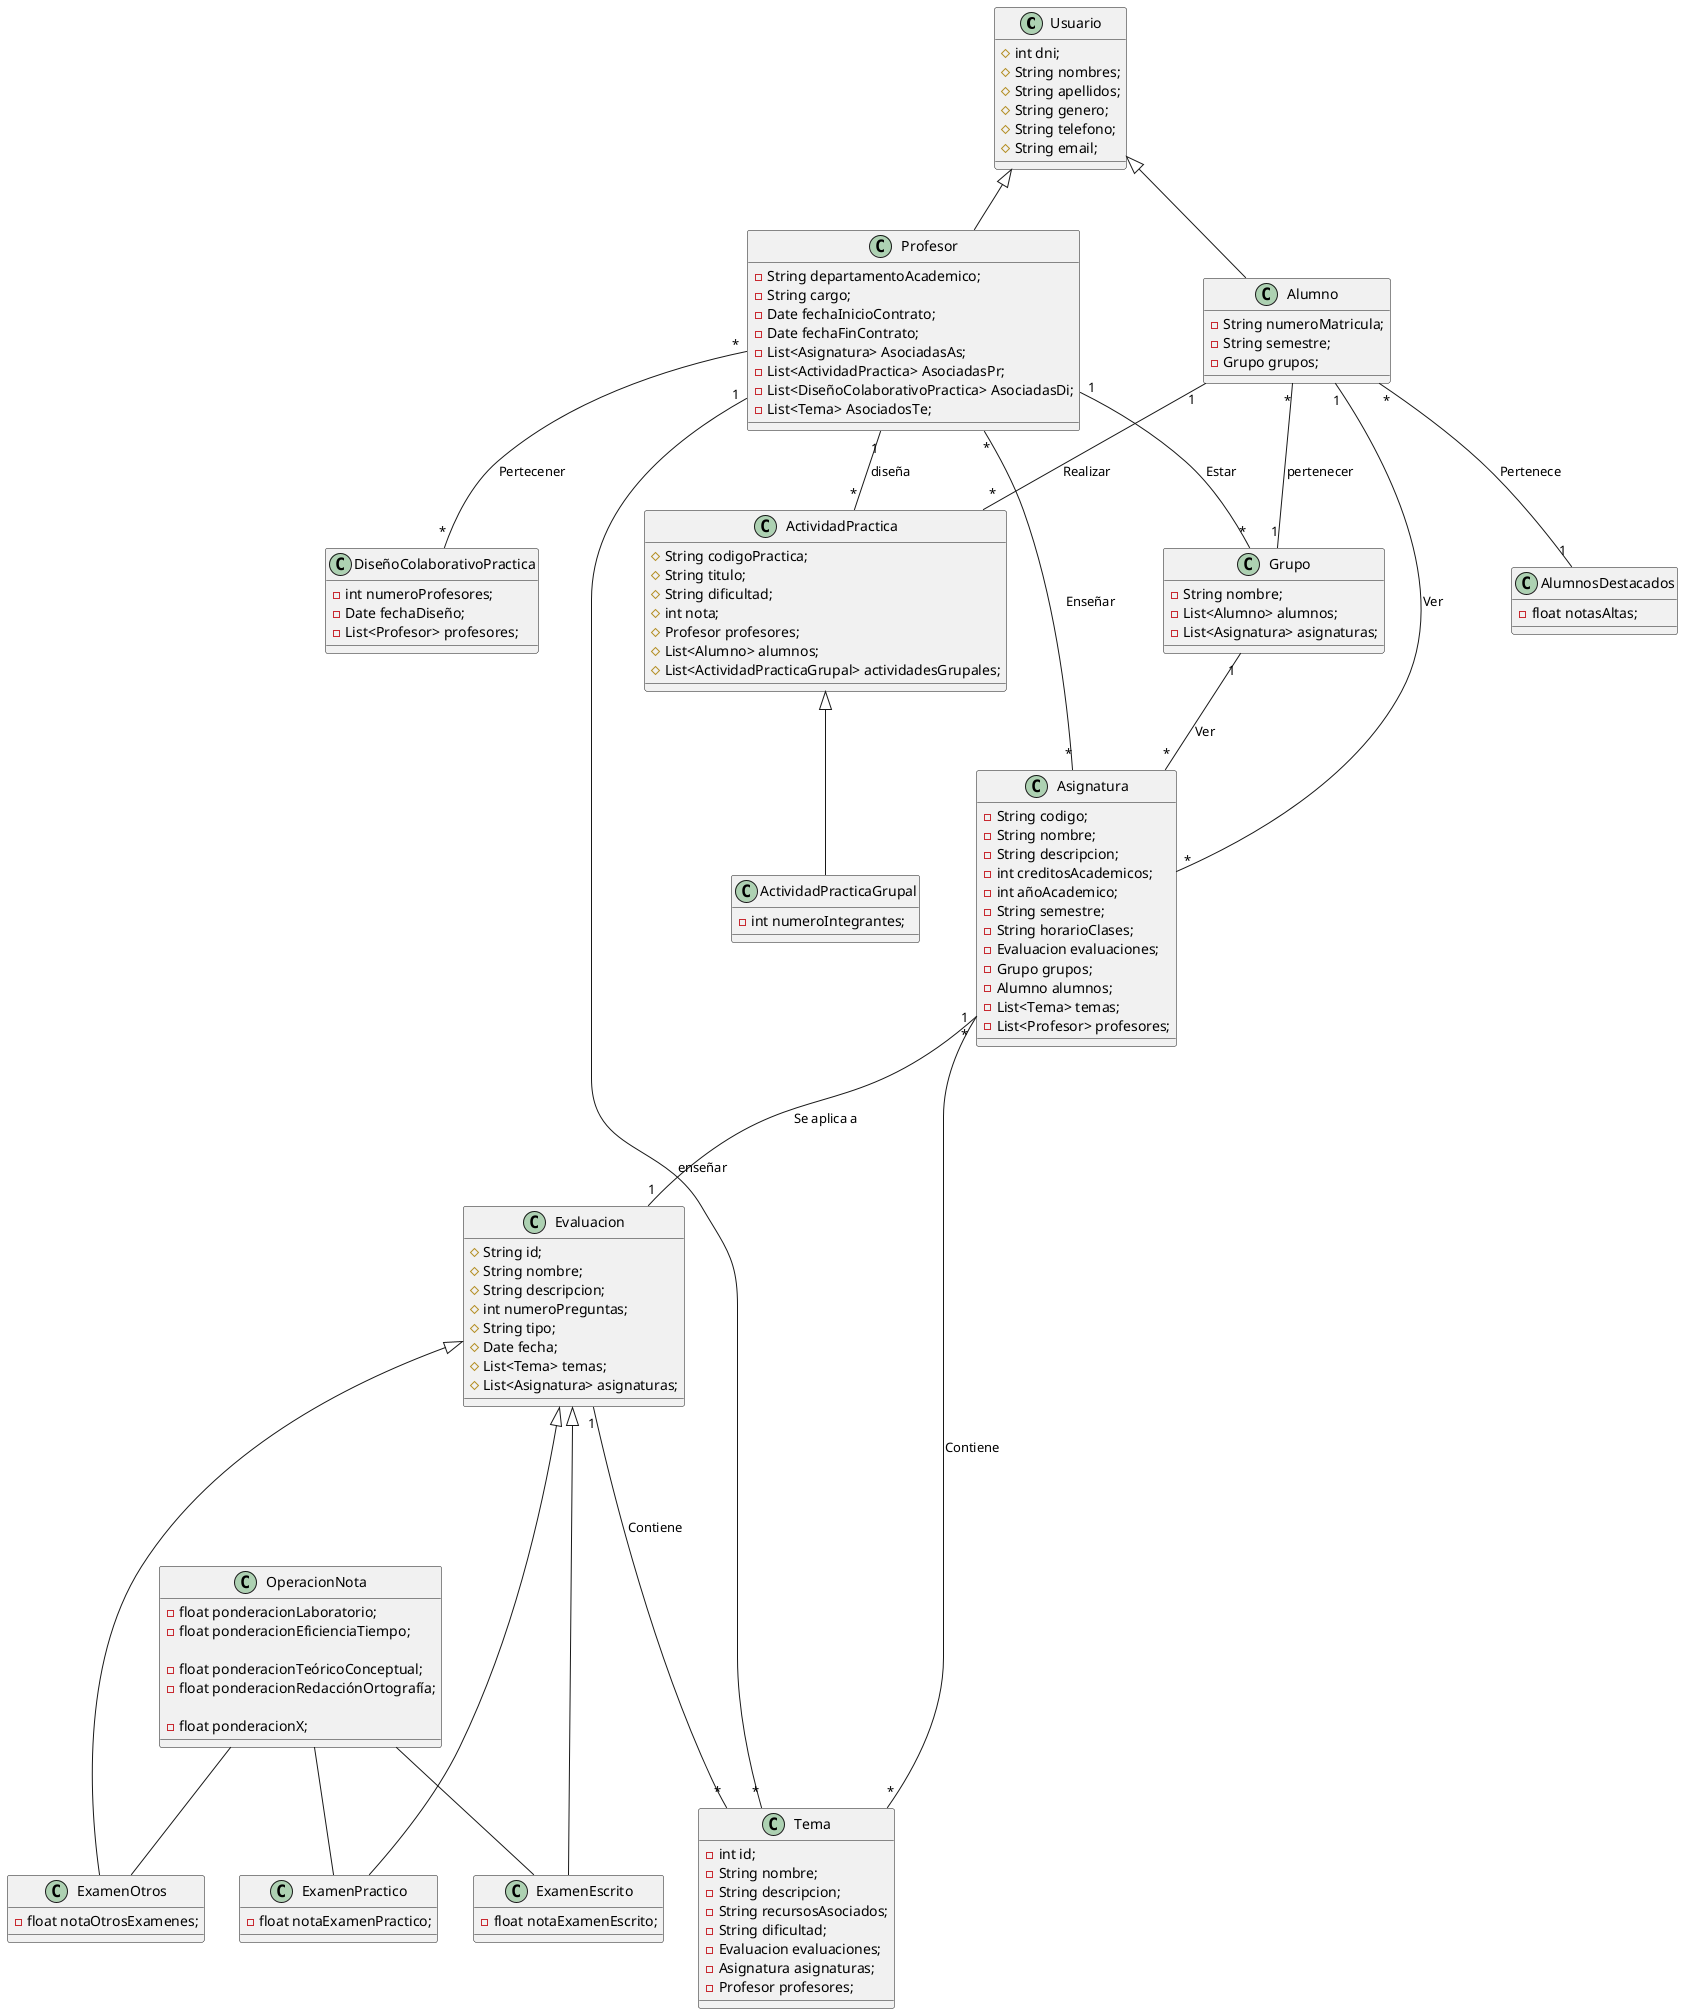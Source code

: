 @startuml ModeloUML

class Usuario{
    # int dni;
    # String nombres;
    # String apellidos;
    # String genero;
    # String telefono;
    # String email;
}

class Alumno{
    - String numeroMatricula;
    - String semestre;
    - Grupo grupos;
}

class Profesor{
    - String departamentoAcademico;
    - String cargo;
    - Date fechaInicioContrato;
    - Date fechaFinContrato;
    - List<Asignatura> AsociadasAs;
    - List<ActividadPractica> AsociadasPr;
    - List<DiseñoColaborativoPractica> AsociadasDi;
    - List<Tema> AsociadosTe;
}

class Grupo{
    - String nombre;
    - List<Alumno> alumnos;
    - List<Asignatura> asignaturas;
}

class Asignatura{
    - String codigo;
    - String nombre;
    - String descripcion;
    - int creditosAcademicos;
    - int añoAcademico;
    - String semestre;
    - String horarioClases;
    - Evaluacion evaluaciones;
    - Grupo grupos;
    - Alumno alumnos;
    - List<Tema> temas;
    - List<Profesor> profesores;
}

class Tema{
    - int id;
    - String nombre;
    - String descripcion;
    - String recursosAsociados;
    - String dificultad;
    - Evaluacion evaluaciones;
    - Asignatura asignaturas;
    - Profesor profesores;
}

class ActividadPractica{
    # String codigoPractica;
    # String titulo;
    # String dificultad;
    # int nota;
    # Profesor profesores;
    # List<Alumno> alumnos;
    # List<ActividadPracticaGrupal> actividadesGrupales;
}

class DiseñoColaborativoPractica{
    - int numeroProfesores;
    - Date fechaDiseño;
    - List<Profesor> profesores;
}

class ActividadPracticaGrupal{
    - int numeroIntegrantes;
}

class Evaluacion{
    # String id;
    # String nombre;
    # String descripcion;
    # int numeroPreguntas;
    # String tipo;
    # Date fecha;
    # List<Tema> temas;
    # List<Asignatura> asignaturas;
}

class ExamenPractico{
    - float notaExamenPractico;
}

class ExamenEscrito{
    - float notaExamenEscrito;
}

class ExamenOtros{
    - float notaOtrosExamenes;
}

class OperacionNota{
    - float ponderacionLaboratorio;
    - float ponderacionEficienciaTiempo;

    - float ponderacionTeóricoConceptual;
    - float ponderacionRedacciónOrtografía;

    - float ponderacionX;
}

class AlumnosDestacados{
    - float notasAltas;
}


Usuario <|-- Alumno
Usuario <|-- Profesor

Evaluacion <|---- ExamenPractico
Evaluacion <|---- ExamenEscrito
Evaluacion <|---- ExamenOtros

ActividadPractica <|-- ActividadPracticaGrupal

Evaluacion "1"----"*" Tema : Contiene

Asignatura "1"---"*" Tema : Contiene
Asignatura "*"---"1" Evaluacion : Se aplica a

Profesor "1"--"*" Tema : enseñar
Profesor "*"--"*" Asignatura : Enseñar
Profesor "1"--"*" ActividadPractica : diseña
Profesor "*"--"*" DiseñoColaborativoPractica : Pertecener
Profesor "1"--"*" Grupo : Estar

Alumno "*"--"1" Grupo : pertenecer

Grupo "1"--"*" Asignatura : Ver

Alumno "1"--"*" ActividadPractica : Realizar
Alumno "1"--"*" Asignatura : Ver

Alumno "*"--"1" AlumnosDestacados : Pertenece

OperacionNota -- ExamenEscrito
OperacionNota -- ExamenPractico
OperacionNota -- ExamenOtros


@enduml